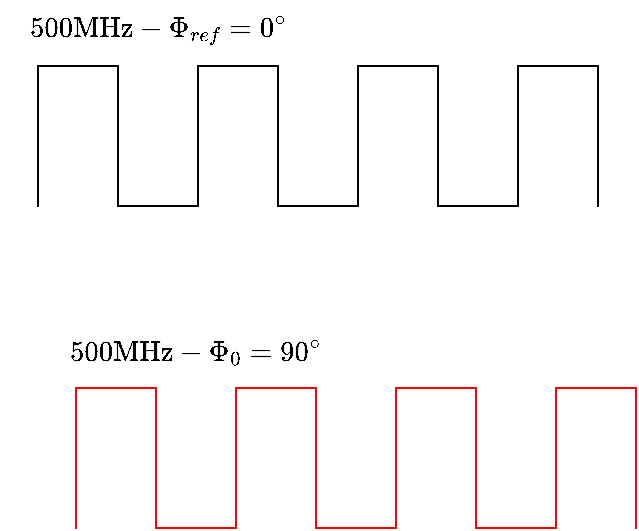 <mxfile version="28.0.9">
  <diagram name="Página-1" id="KCU6YaefP2F7N_ar2XKN">
    <mxGraphModel dx="856" dy="468" grid="0" gridSize="10" guides="1" tooltips="1" connect="1" arrows="1" fold="1" page="1" pageScale="1" pageWidth="827" pageHeight="1169" math="1" shadow="0">
      <root>
        <mxCell id="0" />
        <mxCell id="1" parent="0" />
        <mxCell id="9KkhQaMvhnV2v5A0AEYg-2" value="" style="shape=partialRectangle;whiteSpace=wrap;html=1;bottom=1;right=1;left=1;top=0;fillColor=none;routingCenterX=-0.5;rotation=-180;" vertex="1" parent="1">
          <mxGeometry x="231" y="69" width="40" height="70" as="geometry" />
        </mxCell>
        <mxCell id="9KkhQaMvhnV2v5A0AEYg-3" value="" style="shape=partialRectangle;whiteSpace=wrap;html=1;bottom=1;right=1;left=1;top=0;fillColor=none;routingCenterX=-0.5;rotation=0;" vertex="1" parent="1">
          <mxGeometry x="271" y="89" width="40" height="50" as="geometry" />
        </mxCell>
        <mxCell id="9KkhQaMvhnV2v5A0AEYg-5" value="" style="shape=partialRectangle;whiteSpace=wrap;html=1;bottom=1;right=1;left=1;top=0;fillColor=none;routingCenterX=-0.5;rotation=-180;" vertex="1" parent="1">
          <mxGeometry x="311" y="69" width="40" height="70" as="geometry" />
        </mxCell>
        <mxCell id="9KkhQaMvhnV2v5A0AEYg-6" value="" style="shape=partialRectangle;whiteSpace=wrap;html=1;bottom=1;right=1;left=1;top=0;fillColor=none;routingCenterX=-0.5;rotation=0;" vertex="1" parent="1">
          <mxGeometry x="351" y="89" width="40" height="50" as="geometry" />
        </mxCell>
        <mxCell id="9KkhQaMvhnV2v5A0AEYg-8" value="" style="shape=partialRectangle;whiteSpace=wrap;html=1;bottom=1;right=1;left=1;top=0;fillColor=none;routingCenterX=-0.5;rotation=-180;" vertex="1" parent="1">
          <mxGeometry x="391" y="69" width="40" height="70" as="geometry" />
        </mxCell>
        <mxCell id="9KkhQaMvhnV2v5A0AEYg-9" value="" style="shape=partialRectangle;whiteSpace=wrap;html=1;bottom=1;right=1;left=1;top=0;fillColor=none;routingCenterX=-0.5;rotation=0;" vertex="1" parent="1">
          <mxGeometry x="431" y="69" width="40" height="70" as="geometry" />
        </mxCell>
        <mxCell id="9KkhQaMvhnV2v5A0AEYg-10" value="" style="shape=partialRectangle;whiteSpace=wrap;html=1;bottom=1;right=1;left=1;top=0;fillColor=none;routingCenterX=-0.5;rotation=-180;" vertex="1" parent="1">
          <mxGeometry x="471" y="69" width="40" height="70" as="geometry" />
        </mxCell>
        <mxCell id="9KkhQaMvhnV2v5A0AEYg-18" value="" style="group" vertex="1" connectable="0" parent="1">
          <mxGeometry x="250" y="230" width="280" height="70" as="geometry" />
        </mxCell>
        <mxCell id="9KkhQaMvhnV2v5A0AEYg-11" value="" style="shape=partialRectangle;whiteSpace=wrap;html=1;bottom=1;right=1;left=1;top=0;fillColor=none;routingCenterX=-0.5;rotation=-180;strokeColor=#FF0000;" vertex="1" parent="9KkhQaMvhnV2v5A0AEYg-18">
          <mxGeometry width="40" height="70" as="geometry" />
        </mxCell>
        <mxCell id="9KkhQaMvhnV2v5A0AEYg-12" value="" style="shape=partialRectangle;whiteSpace=wrap;html=1;bottom=1;right=1;left=1;top=0;fillColor=none;routingCenterX=-0.5;rotation=0;strokeColor=#FF0000;" vertex="1" parent="9KkhQaMvhnV2v5A0AEYg-18">
          <mxGeometry x="40" y="20" width="40" height="50" as="geometry" />
        </mxCell>
        <mxCell id="9KkhQaMvhnV2v5A0AEYg-13" value="" style="shape=partialRectangle;whiteSpace=wrap;html=1;bottom=1;right=1;left=1;top=0;fillColor=none;routingCenterX=-0.5;rotation=-180;strokeColor=#FF0000;" vertex="1" parent="9KkhQaMvhnV2v5A0AEYg-18">
          <mxGeometry x="80" width="40" height="70" as="geometry" />
        </mxCell>
        <mxCell id="9KkhQaMvhnV2v5A0AEYg-14" value="" style="shape=partialRectangle;whiteSpace=wrap;html=1;bottom=1;right=1;left=1;top=0;fillColor=none;routingCenterX=-0.5;rotation=0;strokeColor=#FF0000;" vertex="1" parent="9KkhQaMvhnV2v5A0AEYg-18">
          <mxGeometry x="120" y="20" width="40" height="50" as="geometry" />
        </mxCell>
        <mxCell id="9KkhQaMvhnV2v5A0AEYg-15" value="" style="shape=partialRectangle;whiteSpace=wrap;html=1;bottom=1;right=1;left=1;top=0;fillColor=none;routingCenterX=-0.5;rotation=-180;strokeColor=#FF0000;" vertex="1" parent="9KkhQaMvhnV2v5A0AEYg-18">
          <mxGeometry x="160" width="40" height="70" as="geometry" />
        </mxCell>
        <mxCell id="9KkhQaMvhnV2v5A0AEYg-16" value="" style="shape=partialRectangle;whiteSpace=wrap;html=1;bottom=1;right=1;left=1;top=0;fillColor=none;routingCenterX=-0.5;rotation=0;strokeColor=#FF0000;" vertex="1" parent="9KkhQaMvhnV2v5A0AEYg-18">
          <mxGeometry x="200" width="40" height="70" as="geometry" />
        </mxCell>
        <mxCell id="9KkhQaMvhnV2v5A0AEYg-17" value="" style="shape=partialRectangle;whiteSpace=wrap;html=1;bottom=1;right=1;left=1;top=0;fillColor=none;routingCenterX=-0.5;rotation=-180;strokeColor=#FF0000;" vertex="1" parent="9KkhQaMvhnV2v5A0AEYg-18">
          <mxGeometry x="240" width="40" height="70" as="geometry" />
        </mxCell>
        <mxCell id="9KkhQaMvhnV2v5A0AEYg-20" value="$$500 \text{MHz} - \Phi_{ref}=0^{\circ}$$" style="text;html=1;align=center;verticalAlign=middle;whiteSpace=wrap;rounded=0;" vertex="1" parent="1">
          <mxGeometry x="212" y="36" width="158" height="30" as="geometry" />
        </mxCell>
        <mxCell id="9KkhQaMvhnV2v5A0AEYg-22" value="$$500 \text{MHz} - \Phi_{0}=90^{\circ}$$" style="text;html=1;align=center;verticalAlign=middle;whiteSpace=wrap;rounded=0;" vertex="1" parent="1">
          <mxGeometry x="231" y="197" width="158" height="30" as="geometry" />
        </mxCell>
      </root>
    </mxGraphModel>
  </diagram>
</mxfile>
